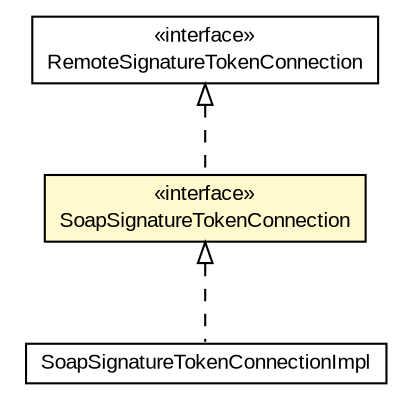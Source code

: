 #!/usr/local/bin/dot
#
# Class diagram 
# Generated by UMLGraph version R5_6-24-gf6e263 (http://www.umlgraph.org/)
#

digraph G {
	edge [fontname="arial",fontsize=10,labelfontname="arial",labelfontsize=10];
	node [fontname="arial",fontsize=10,shape=plaintext];
	nodesep=0.25;
	ranksep=0.5;
	// eu.europa.esig.dss.token.SoapSignatureTokenConnectionImpl
	c678560 [label=<<table title="eu.europa.esig.dss.token.SoapSignatureTokenConnectionImpl" border="0" cellborder="1" cellspacing="0" cellpadding="2" port="p" href="./SoapSignatureTokenConnectionImpl.html">
		<tr><td><table border="0" cellspacing="0" cellpadding="1">
<tr><td align="center" balign="center"> SoapSignatureTokenConnectionImpl </td></tr>
		</table></td></tr>
		</table>>, URL="./SoapSignatureTokenConnectionImpl.html", fontname="arial", fontcolor="black", fontsize=10.0];
	// eu.europa.esig.dss.token.SoapSignatureTokenConnection
	c678561 [label=<<table title="eu.europa.esig.dss.token.SoapSignatureTokenConnection" border="0" cellborder="1" cellspacing="0" cellpadding="2" port="p" bgcolor="lemonChiffon" href="./SoapSignatureTokenConnection.html">
		<tr><td><table border="0" cellspacing="0" cellpadding="1">
<tr><td align="center" balign="center"> &#171;interface&#187; </td></tr>
<tr><td align="center" balign="center"> SoapSignatureTokenConnection </td></tr>
		</table></td></tr>
		</table>>, URL="./SoapSignatureTokenConnection.html", fontname="arial", fontcolor="black", fontsize=10.0];
	// eu.europa.esig.dss.token.RemoteSignatureTokenConnection
	c678573 [label=<<table title="eu.europa.esig.dss.token.RemoteSignatureTokenConnection" border="0" cellborder="1" cellspacing="0" cellpadding="2" port="p" href="./RemoteSignatureTokenConnection.html">
		<tr><td><table border="0" cellspacing="0" cellpadding="1">
<tr><td align="center" balign="center"> &#171;interface&#187; </td></tr>
<tr><td align="center" balign="center"> RemoteSignatureTokenConnection </td></tr>
		</table></td></tr>
		</table>>, URL="./RemoteSignatureTokenConnection.html", fontname="arial", fontcolor="black", fontsize=10.0];
	//eu.europa.esig.dss.token.SoapSignatureTokenConnectionImpl implements eu.europa.esig.dss.token.SoapSignatureTokenConnection
	c678561:p -> c678560:p [dir=back,arrowtail=empty,style=dashed];
	//eu.europa.esig.dss.token.SoapSignatureTokenConnection implements eu.europa.esig.dss.token.RemoteSignatureTokenConnection
	c678573:p -> c678561:p [dir=back,arrowtail=empty,style=dashed];
}

